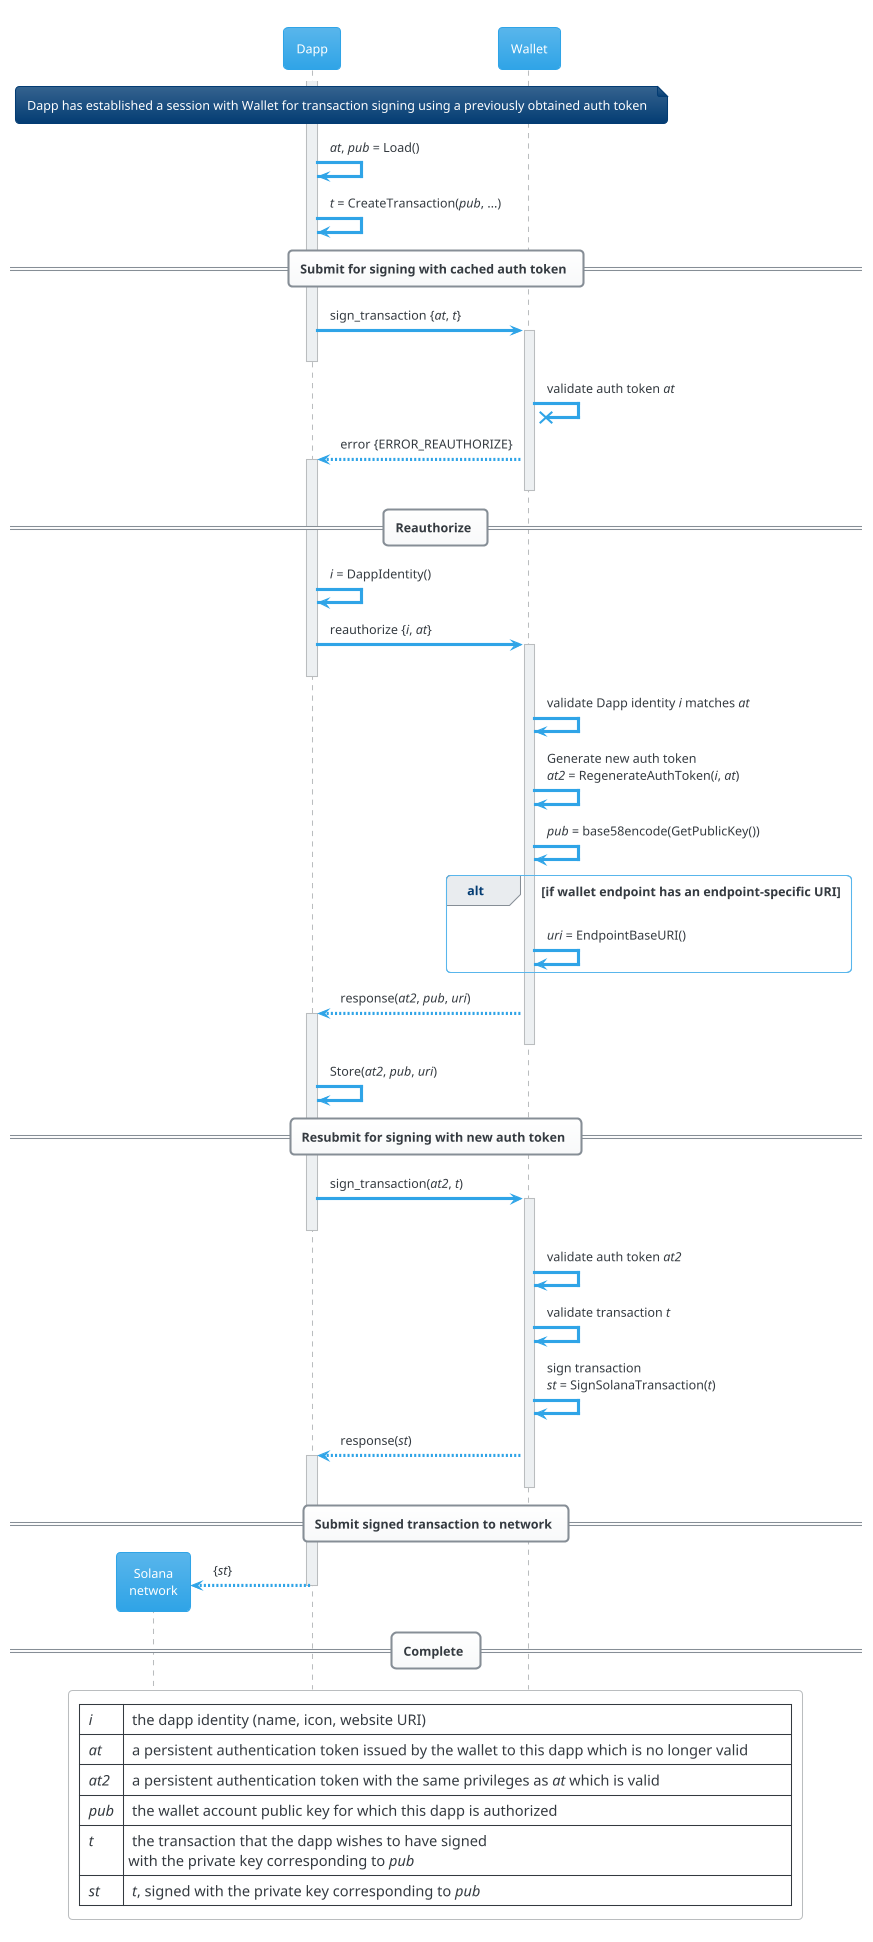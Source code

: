 @startuml

!theme cerulean
skinparam backgroundColor #FFFFFF

hide footbox

participant Solana as "Solana\nnetwork"
participant Dapp
participant Wallet

note across : Dapp has established a session with Wallet for transaction signing using a previously obtained auth token

activate Dapp

Dapp -> Dapp : <i>at</i>, <i>pub</i> = Load()
Dapp -> Dapp : <i>t</i> = CreateTransaction(<i>pub</i>, ...)

== Submit for signing with cached auth token ==

Dapp -> Wallet ++-- : sign_transaction {<i>at</i>, <i>t</i>}
Wallet -X Wallet : validate auth token <i>at</i>
Wallet --> Dapp ++-- : error {ERROR_REAUTHORIZE}

== Reauthorize ==

Dapp -> Dapp : <i>i</i> = DappIdentity()
Dapp -> Wallet ++-- : reauthorize {<i>i</i>, <i>at</i>}
Wallet -> Wallet : validate Dapp identity <i>i</i> matches <i>at</i>
Wallet -> Wallet : Generate new auth token\n<i>at2</i> = RegenerateAuthToken(<i>i</i>, <i>at</i>)
Wallet -> Wallet : <i>pub</i> = base58encode(GetPublicKey())
alt if wallet endpoint has an endpoint-specific URI
    Wallet -> Wallet : <i>uri</i> = EndpointBaseURI() 
end
Wallet --> Dapp ++-- : response(<i>at2</i>, <i>pub</i>, <i>uri</i>)
Dapp -> Dapp : Store(<i>at2</i>, <i>pub</i>, <i>uri</i>)

== Resubmit for signing with new auth token ==

Dapp -> Wallet ++-- : sign_transaction(<i>at2</i>, <i>t</i>)
Wallet -> Wallet : validate auth token <i>at2</i>
Wallet -> Wallet : validate transaction <i>t</i>
Wallet -> Wallet : sign transaction\n<i>st</i> = SignSolanaTransaction(<i>t</i>)
Wallet --> Dapp ++-- : response(<i>st</i>)

== Submit signed transaction to network ==

create Solana
Dapp --> Solana -- : {<i>st</i>}

== Complete ==

legend
| <i>i</i>   | the dapp identity (name, icon, website URI)                                                           |
| <i>at</i>  | a persistent authentication token issued by the wallet to this dapp which is no longer valid          |
| <i>at2</i> | a persistent authentication token with the same privileges as <i>at</i> which is valid                |
| <i>pub</i> | the wallet account public key for which this dapp is authorized                                       |
| <i>t</i>   | the transaction that the dapp wishes to have signed\nwith the private key corresponding to <i>pub</i> |
| <i>st</i>  | <i>t</i>, signed with the private key corresponding to <i>pub</i>                                     |
end legend

@enduml
